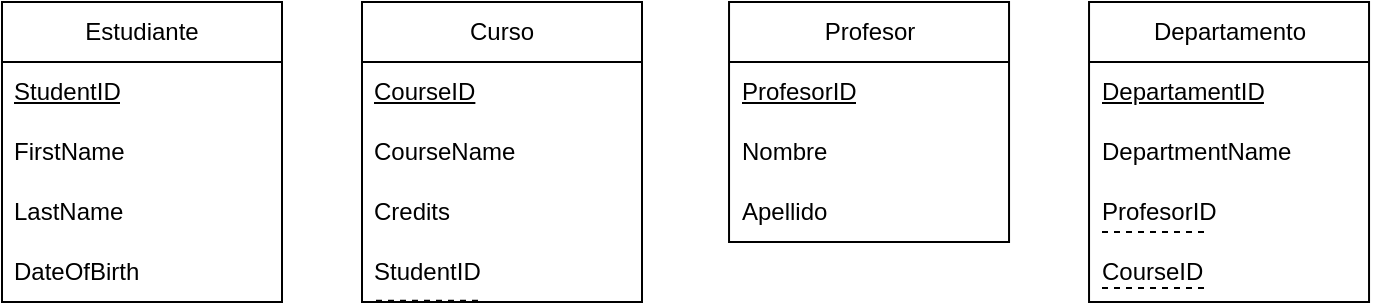 <mxfile>
    <diagram id="Mq88om0MZ4iqaWooZR1S" name="Página-1">
        <mxGraphModel dx="813" dy="511" grid="1" gridSize="10" guides="1" tooltips="1" connect="1" arrows="1" fold="1" page="1" pageScale="1" pageWidth="827" pageHeight="1169" math="0" shadow="0">
            <root>
                <mxCell id="0"/>
                <mxCell id="1" parent="0"/>
                <mxCell id="73" value="Estudiante" style="swimlane;fontStyle=0;childLayout=stackLayout;horizontal=1;startSize=30;horizontalStack=0;resizeParent=1;resizeParentMax=0;resizeLast=0;collapsible=1;marginBottom=0;whiteSpace=wrap;html=1;" parent="1" vertex="1">
                    <mxGeometry x="60" y="170" width="140" height="150" as="geometry">
                        <mxRectangle x="60" y="170" width="100" height="30" as="alternateBounds"/>
                    </mxGeometry>
                </mxCell>
                <mxCell id="74" value="StudentID" style="text;strokeColor=none;fillColor=none;align=left;verticalAlign=middle;spacingLeft=4;spacingRight=4;overflow=hidden;points=[[0,0.5],[1,0.5]];portConstraint=eastwest;rotatable=0;whiteSpace=wrap;html=1;fontStyle=4" parent="73" vertex="1">
                    <mxGeometry y="30" width="140" height="30" as="geometry"/>
                </mxCell>
                <mxCell id="75" value="FirstName" style="text;strokeColor=none;fillColor=none;align=left;verticalAlign=middle;spacingLeft=4;spacingRight=4;overflow=hidden;points=[[0,0.5],[1,0.5]];portConstraint=eastwest;rotatable=0;whiteSpace=wrap;html=1;" parent="73" vertex="1">
                    <mxGeometry y="60" width="140" height="30" as="geometry"/>
                </mxCell>
                <mxCell id="83" value="LastName" style="text;strokeColor=none;fillColor=none;align=left;verticalAlign=middle;spacingLeft=4;spacingRight=4;overflow=hidden;points=[[0,0.5],[1,0.5]];portConstraint=eastwest;rotatable=0;whiteSpace=wrap;html=1;" parent="73" vertex="1">
                    <mxGeometry y="90" width="140" height="30" as="geometry"/>
                </mxCell>
                <mxCell id="82" value="DateOfBirth" style="text;strokeColor=none;fillColor=none;align=left;verticalAlign=middle;spacingLeft=4;spacingRight=4;overflow=hidden;points=[[0,0.5],[1,0.5]];portConstraint=eastwest;rotatable=0;whiteSpace=wrap;html=1;" parent="73" vertex="1">
                    <mxGeometry y="120" width="140" height="30" as="geometry"/>
                </mxCell>
                <mxCell id="84" value="Curso" style="swimlane;fontStyle=0;childLayout=stackLayout;horizontal=1;startSize=30;horizontalStack=0;resizeParent=1;resizeParentMax=0;resizeLast=0;collapsible=1;marginBottom=0;whiteSpace=wrap;html=1;" parent="1" vertex="1">
                    <mxGeometry x="240" y="170" width="140" height="150" as="geometry"/>
                </mxCell>
                <mxCell id="85" value="CourseID" style="text;strokeColor=none;fillColor=none;align=left;verticalAlign=middle;spacingLeft=4;spacingRight=4;overflow=hidden;points=[[0,0.5],[1,0.5]];portConstraint=eastwest;rotatable=0;whiteSpace=wrap;html=1;fontStyle=4" parent="84" vertex="1">
                    <mxGeometry y="30" width="140" height="30" as="geometry"/>
                </mxCell>
                <mxCell id="86" value="CourseName" style="text;strokeColor=none;fillColor=none;align=left;verticalAlign=middle;spacingLeft=4;spacingRight=4;overflow=hidden;points=[[0,0.5],[1,0.5]];portConstraint=eastwest;rotatable=0;whiteSpace=wrap;html=1;" parent="84" vertex="1">
                    <mxGeometry y="60" width="140" height="30" as="geometry"/>
                </mxCell>
                <mxCell id="87" value="Credits" style="text;strokeColor=none;fillColor=none;align=left;verticalAlign=middle;spacingLeft=4;spacingRight=4;overflow=hidden;points=[[0,0.5],[1,0.5]];portConstraint=eastwest;rotatable=0;whiteSpace=wrap;html=1;" parent="84" vertex="1">
                    <mxGeometry y="90" width="140" height="30" as="geometry"/>
                </mxCell>
                <mxCell id="88" value="StudentID" style="text;strokeColor=none;fillColor=none;align=left;verticalAlign=middle;spacingLeft=4;spacingRight=4;overflow=hidden;points=[[0,0.5],[1,0.5]];portConstraint=eastwest;rotatable=0;whiteSpace=wrap;html=1;" parent="84" vertex="1">
                    <mxGeometry y="120" width="140" height="30" as="geometry"/>
                </mxCell>
                <mxCell id="106" value="" style="endArrow=none;dashed=1;html=1;fontSize=12;fontColor=default;endSize=6;" parent="84" edge="1">
                    <mxGeometry width="50" height="50" relative="1" as="geometry">
                        <mxPoint x="7" y="149.39" as="sourcePoint"/>
                        <mxPoint x="60.5" y="149.39" as="targetPoint"/>
                    </mxGeometry>
                </mxCell>
                <mxCell id="90" value="Profesor" style="swimlane;fontStyle=0;childLayout=stackLayout;horizontal=1;startSize=30;horizontalStack=0;resizeParent=1;resizeParentMax=0;resizeLast=0;collapsible=1;marginBottom=0;whiteSpace=wrap;html=1;" parent="1" vertex="1">
                    <mxGeometry x="423.52" y="170" width="140" height="120" as="geometry"/>
                </mxCell>
                <mxCell id="91" value="ProfesorID" style="text;strokeColor=none;fillColor=none;align=left;verticalAlign=middle;spacingLeft=4;spacingRight=4;overflow=hidden;points=[[0,0.5],[1,0.5]];portConstraint=eastwest;rotatable=0;whiteSpace=wrap;html=1;fontStyle=4" parent="90" vertex="1">
                    <mxGeometry y="30" width="140" height="30" as="geometry"/>
                </mxCell>
                <mxCell id="92" value="Nombre" style="text;strokeColor=none;fillColor=none;align=left;verticalAlign=middle;spacingLeft=4;spacingRight=4;overflow=hidden;points=[[0,0.5],[1,0.5]];portConstraint=eastwest;rotatable=0;whiteSpace=wrap;html=1;" parent="90" vertex="1">
                    <mxGeometry y="60" width="140" height="30" as="geometry"/>
                </mxCell>
                <mxCell id="93" value="Apellido" style="text;strokeColor=none;fillColor=none;align=left;verticalAlign=middle;spacingLeft=4;spacingRight=4;overflow=hidden;points=[[0,0.5],[1,0.5]];portConstraint=eastwest;rotatable=0;whiteSpace=wrap;html=1;" parent="90" vertex="1">
                    <mxGeometry y="90" width="140" height="30" as="geometry"/>
                </mxCell>
                <mxCell id="96" value="Departamento" style="swimlane;fontStyle=0;childLayout=stackLayout;horizontal=1;startSize=30;horizontalStack=0;resizeParent=1;resizeParentMax=0;resizeLast=0;collapsible=1;marginBottom=0;whiteSpace=wrap;html=1;" parent="1" vertex="1">
                    <mxGeometry x="603.52" y="170" width="140" height="150" as="geometry">
                        <mxRectangle x="603.52" y="170" width="120" height="30" as="alternateBounds"/>
                    </mxGeometry>
                </mxCell>
                <mxCell id="97" value="DepartamentID" style="text;strokeColor=none;fillColor=none;align=left;verticalAlign=middle;spacingLeft=4;spacingRight=4;overflow=hidden;points=[[0,0.5],[1,0.5]];portConstraint=eastwest;rotatable=0;whiteSpace=wrap;html=1;fontStyle=4" parent="96" vertex="1">
                    <mxGeometry y="30" width="140" height="30" as="geometry"/>
                </mxCell>
                <mxCell id="98" value="DepartmentName" style="text;strokeColor=none;fillColor=none;align=left;verticalAlign=middle;spacingLeft=4;spacingRight=4;overflow=hidden;points=[[0,0.5],[1,0.5]];portConstraint=eastwest;rotatable=0;whiteSpace=wrap;html=1;" parent="96" vertex="1">
                    <mxGeometry y="60" width="140" height="30" as="geometry"/>
                </mxCell>
                <mxCell id="99" value="ProfesorID" style="text;strokeColor=none;fillColor=none;align=left;verticalAlign=middle;spacingLeft=4;spacingRight=4;overflow=hidden;points=[[0,0.5],[1,0.5]];portConstraint=eastwest;rotatable=0;whiteSpace=wrap;html=1;" parent="96" vertex="1">
                    <mxGeometry y="90" width="140" height="30" as="geometry"/>
                </mxCell>
                <mxCell id="100" value="CourseID" style="text;strokeColor=none;fillColor=none;align=left;verticalAlign=middle;spacingLeft=4;spacingRight=4;overflow=hidden;points=[[0,0.5],[1,0.5]];portConstraint=eastwest;rotatable=0;whiteSpace=wrap;html=1;" parent="96" vertex="1">
                    <mxGeometry y="120" width="140" height="30" as="geometry"/>
                </mxCell>
                <mxCell id="102" value="" style="endArrow=none;dashed=1;html=1;fontSize=12;fontColor=default;endSize=6;" parent="96" edge="1">
                    <mxGeometry width="50" height="50" relative="1" as="geometry">
                        <mxPoint x="6.48" y="143" as="sourcePoint"/>
                        <mxPoint x="59.98" y="143" as="targetPoint"/>
                    </mxGeometry>
                </mxCell>
                <mxCell id="103" value="" style="endArrow=none;dashed=1;html=1;fontSize=12;fontColor=default;endSize=6;" parent="1" edge="1">
                    <mxGeometry width="50" height="50" relative="1" as="geometry">
                        <mxPoint x="610" y="285" as="sourcePoint"/>
                        <mxPoint x="663.5" y="285" as="targetPoint"/>
                    </mxGeometry>
                </mxCell>
            </root>
        </mxGraphModel>
    </diagram>
</mxfile>